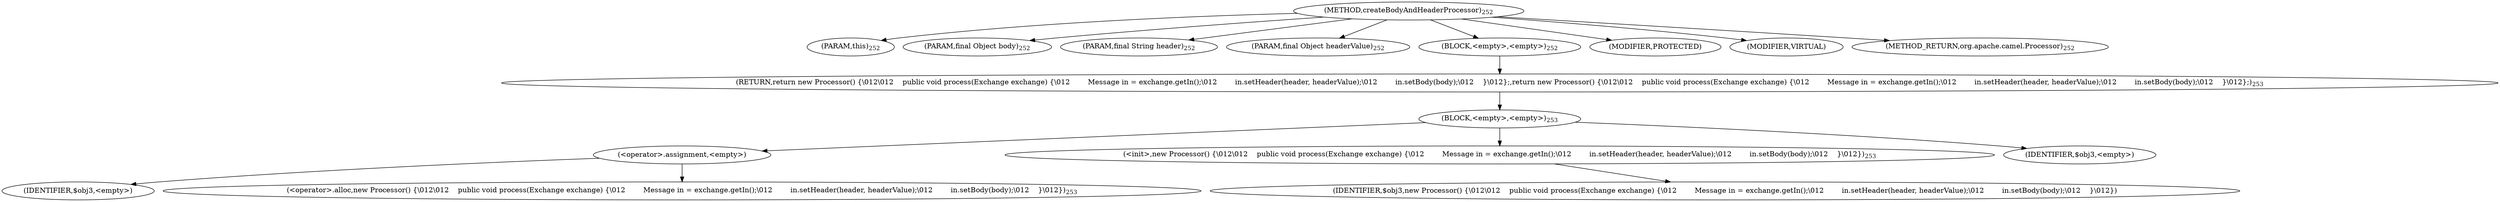 digraph "createBodyAndHeaderProcessor" {  
"784" [label = <(METHOD,createBodyAndHeaderProcessor)<SUB>252</SUB>> ]
"785" [label = <(PARAM,this)<SUB>252</SUB>> ]
"786" [label = <(PARAM,final Object body)<SUB>252</SUB>> ]
"787" [label = <(PARAM,final String header)<SUB>252</SUB>> ]
"788" [label = <(PARAM,final Object headerValue)<SUB>252</SUB>> ]
"789" [label = <(BLOCK,&lt;empty&gt;,&lt;empty&gt;)<SUB>252</SUB>> ]
"790" [label = <(RETURN,return new Processor() {\012\012    public void process(Exchange exchange) {\012        Message in = exchange.getIn();\012        in.setHeader(header, headerValue);\012        in.setBody(body);\012    }\012};,return new Processor() {\012\012    public void process(Exchange exchange) {\012        Message in = exchange.getIn();\012        in.setHeader(header, headerValue);\012        in.setBody(body);\012    }\012};)<SUB>253</SUB>> ]
"791" [label = <(BLOCK,&lt;empty&gt;,&lt;empty&gt;)<SUB>253</SUB>> ]
"792" [label = <(&lt;operator&gt;.assignment,&lt;empty&gt;)> ]
"793" [label = <(IDENTIFIER,$obj3,&lt;empty&gt;)> ]
"794" [label = <(&lt;operator&gt;.alloc,new Processor() {\012\012    public void process(Exchange exchange) {\012        Message in = exchange.getIn();\012        in.setHeader(header, headerValue);\012        in.setBody(body);\012    }\012})<SUB>253</SUB>> ]
"795" [label = <(&lt;init&gt;,new Processor() {\012\012    public void process(Exchange exchange) {\012        Message in = exchange.getIn();\012        in.setHeader(header, headerValue);\012        in.setBody(body);\012    }\012})<SUB>253</SUB>> ]
"796" [label = <(IDENTIFIER,$obj3,new Processor() {\012\012    public void process(Exchange exchange) {\012        Message in = exchange.getIn();\012        in.setHeader(header, headerValue);\012        in.setBody(body);\012    }\012})> ]
"797" [label = <(IDENTIFIER,$obj3,&lt;empty&gt;)> ]
"798" [label = <(MODIFIER,PROTECTED)> ]
"799" [label = <(MODIFIER,VIRTUAL)> ]
"800" [label = <(METHOD_RETURN,org.apache.camel.Processor)<SUB>252</SUB>> ]
  "784" -> "785" 
  "784" -> "786" 
  "784" -> "787" 
  "784" -> "788" 
  "784" -> "789" 
  "784" -> "798" 
  "784" -> "799" 
  "784" -> "800" 
  "789" -> "790" 
  "790" -> "791" 
  "791" -> "792" 
  "791" -> "795" 
  "791" -> "797" 
  "792" -> "793" 
  "792" -> "794" 
  "795" -> "796" 
}
